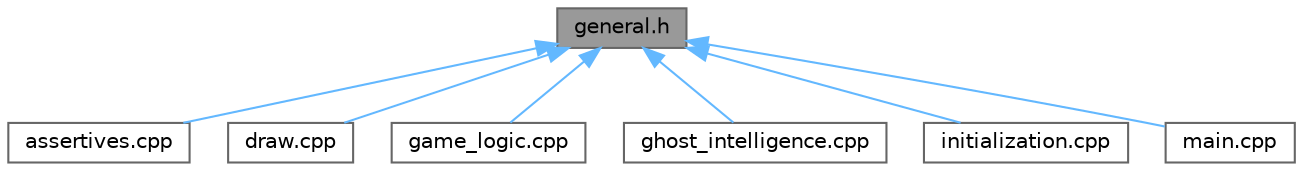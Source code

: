 digraph "general.h"
{
 // LATEX_PDF_SIZE
  bgcolor="transparent";
  edge [fontname=Helvetica,fontsize=10,labelfontname=Helvetica,labelfontsize=10];
  node [fontname=Helvetica,fontsize=10,shape=box,height=0.2,width=0.4];
  Node1 [label="general.h",height=0.2,width=0.4,color="gray40", fillcolor="grey60", style="filled", fontcolor="black",tooltip="general functions"];
  Node1 -> Node2 [dir="back",color="steelblue1",style="solid"];
  Node2 [label="assertives.cpp",height=0.2,width=0.4,color="grey40", fillcolor="white", style="filled",URL="$assertives_8cpp.html",tooltip="all \"is\" functions"];
  Node1 -> Node3 [dir="back",color="steelblue1",style="solid"];
  Node3 [label="draw.cpp",height=0.2,width=0.4,color="grey40", fillcolor="white", style="filled",URL="$draw_8cpp.html",tooltip="functions used to draw and played sounds/musics"];
  Node1 -> Node4 [dir="back",color="steelblue1",style="solid"];
  Node4 [label="game_logic.cpp",height=0.2,width=0.4,color="grey40", fillcolor="white", style="filled",URL="$game__logic_8cpp.html",tooltip="gameplay functions"];
  Node1 -> Node5 [dir="back",color="steelblue1",style="solid"];
  Node5 [label="ghost_intelligence.cpp",height=0.2,width=0.4,color="grey40", fillcolor="white", style="filled",URL="$ghost__intelligence_8cpp.html",tooltip="functions used for deciding ghosts movements"];
  Node1 -> Node6 [dir="back",color="steelblue1",style="solid"];
  Node6 [label="initialization.cpp",height=0.2,width=0.4,color="grey40", fillcolor="white", style="filled",URL="$initialization_8cpp.html",tooltip="functions used to initialize values"];
  Node1 -> Node7 [dir="back",color="steelblue1",style="solid"];
  Node7 [label="main.cpp",height=0.2,width=0.4,color="grey40", fillcolor="white", style="filled",URL="$main_8cpp.html",tooltip=" "];
}
